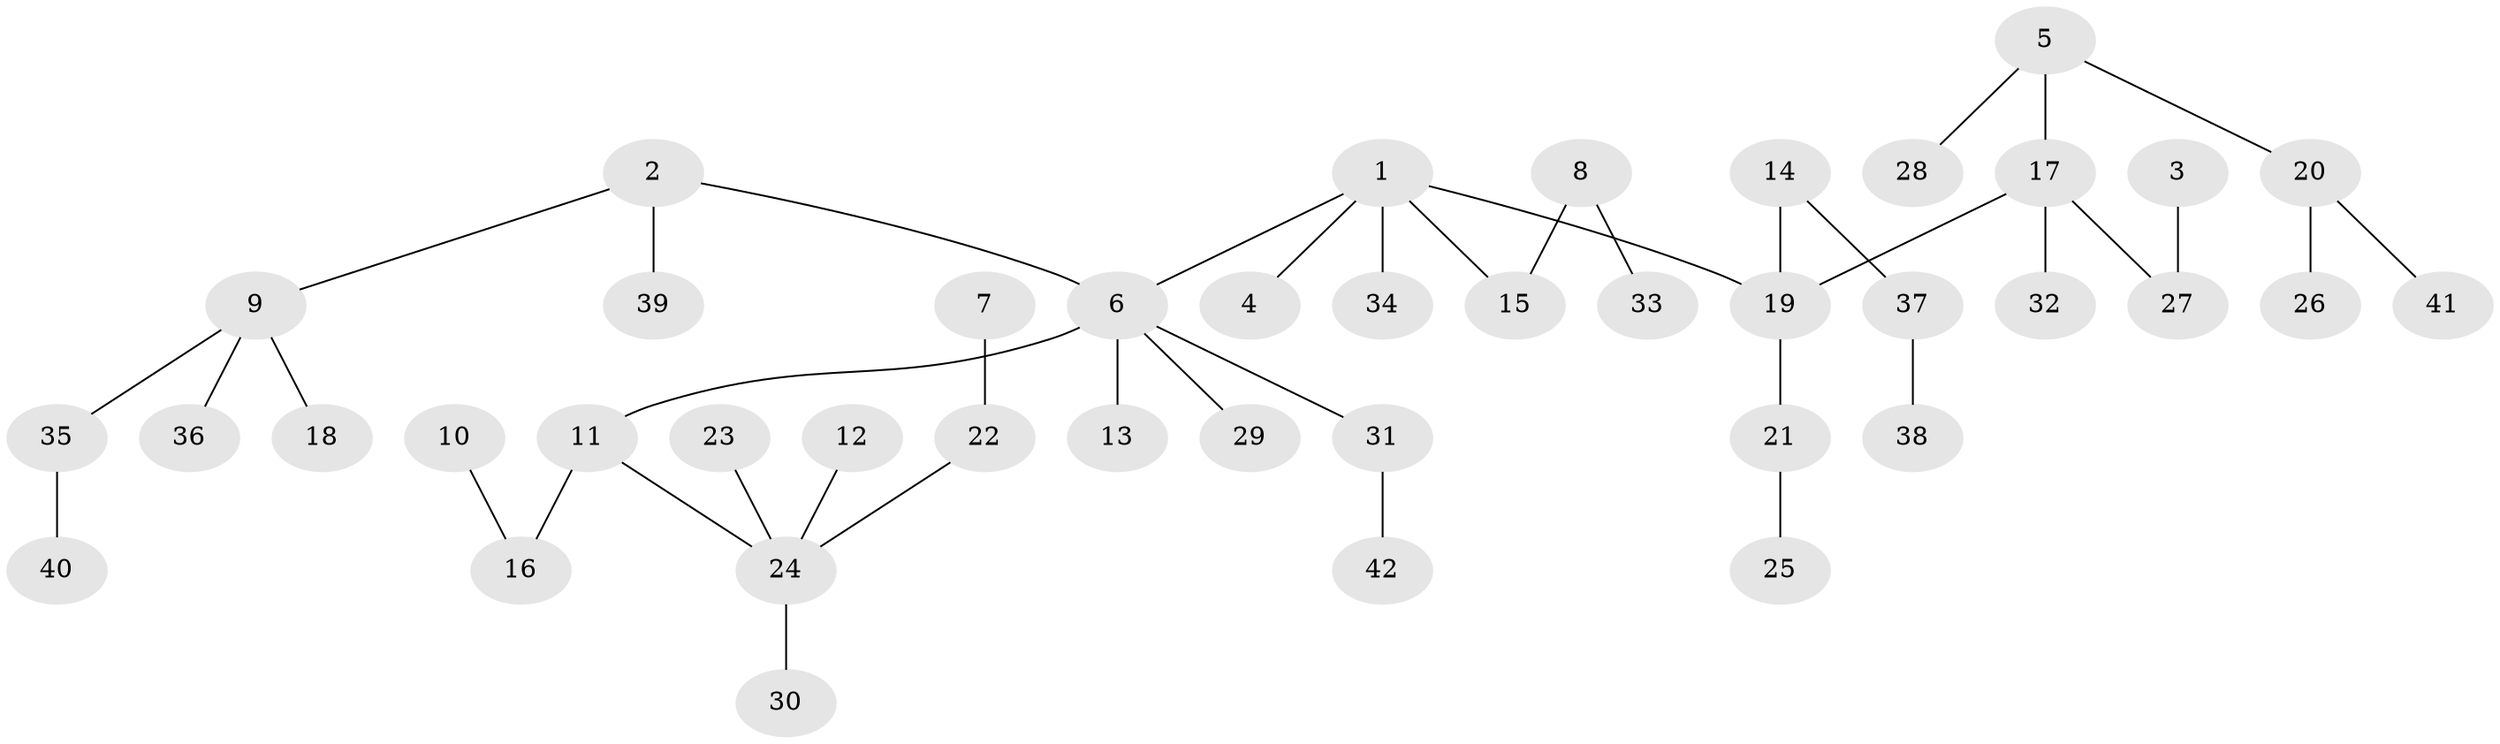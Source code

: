 // original degree distribution, {7: 0.014492753623188406, 4: 0.028985507246376812, 5: 0.057971014492753624, 6: 0.014492753623188406, 3: 0.14492753623188406, 2: 0.2028985507246377, 1: 0.5362318840579711}
// Generated by graph-tools (version 1.1) at 2025/37/03/04/25 23:37:27]
// undirected, 42 vertices, 41 edges
graph export_dot {
  node [color=gray90,style=filled];
  1;
  2;
  3;
  4;
  5;
  6;
  7;
  8;
  9;
  10;
  11;
  12;
  13;
  14;
  15;
  16;
  17;
  18;
  19;
  20;
  21;
  22;
  23;
  24;
  25;
  26;
  27;
  28;
  29;
  30;
  31;
  32;
  33;
  34;
  35;
  36;
  37;
  38;
  39;
  40;
  41;
  42;
  1 -- 4 [weight=1.0];
  1 -- 6 [weight=1.0];
  1 -- 15 [weight=1.0];
  1 -- 19 [weight=1.0];
  1 -- 34 [weight=1.0];
  2 -- 6 [weight=1.0];
  2 -- 9 [weight=1.0];
  2 -- 39 [weight=1.0];
  3 -- 27 [weight=1.0];
  5 -- 17 [weight=1.0];
  5 -- 20 [weight=1.0];
  5 -- 28 [weight=1.0];
  6 -- 11 [weight=1.0];
  6 -- 13 [weight=1.0];
  6 -- 29 [weight=1.0];
  6 -- 31 [weight=1.0];
  7 -- 22 [weight=1.0];
  8 -- 15 [weight=1.0];
  8 -- 33 [weight=1.0];
  9 -- 18 [weight=1.0];
  9 -- 35 [weight=1.0];
  9 -- 36 [weight=1.0];
  10 -- 16 [weight=1.0];
  11 -- 16 [weight=1.0];
  11 -- 24 [weight=1.0];
  12 -- 24 [weight=1.0];
  14 -- 19 [weight=1.0];
  14 -- 37 [weight=1.0];
  17 -- 19 [weight=1.0];
  17 -- 27 [weight=1.0];
  17 -- 32 [weight=1.0];
  19 -- 21 [weight=1.0];
  20 -- 26 [weight=1.0];
  20 -- 41 [weight=1.0];
  21 -- 25 [weight=1.0];
  22 -- 24 [weight=1.0];
  23 -- 24 [weight=1.0];
  24 -- 30 [weight=1.0];
  31 -- 42 [weight=1.0];
  35 -- 40 [weight=1.0];
  37 -- 38 [weight=1.0];
}

